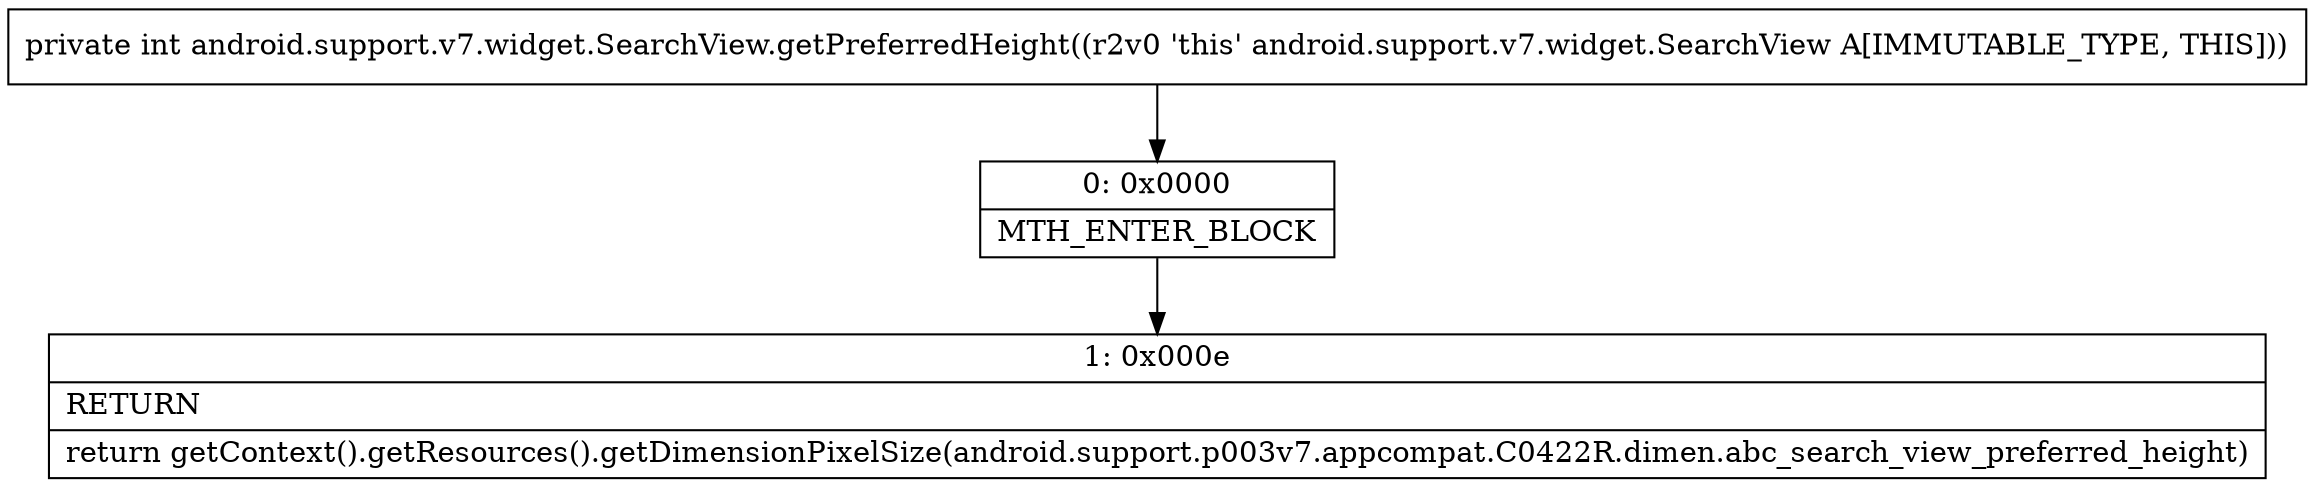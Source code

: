 digraph "CFG forandroid.support.v7.widget.SearchView.getPreferredHeight()I" {
Node_0 [shape=record,label="{0\:\ 0x0000|MTH_ENTER_BLOCK\l}"];
Node_1 [shape=record,label="{1\:\ 0x000e|RETURN\l|return getContext().getResources().getDimensionPixelSize(android.support.p003v7.appcompat.C0422R.dimen.abc_search_view_preferred_height)\l}"];
MethodNode[shape=record,label="{private int android.support.v7.widget.SearchView.getPreferredHeight((r2v0 'this' android.support.v7.widget.SearchView A[IMMUTABLE_TYPE, THIS])) }"];
MethodNode -> Node_0;
Node_0 -> Node_1;
}

